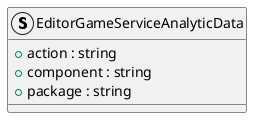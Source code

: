 @startuml
struct EditorGameServiceAnalyticData {
    + action : string
    + component : string
    + package : string
}
@enduml
